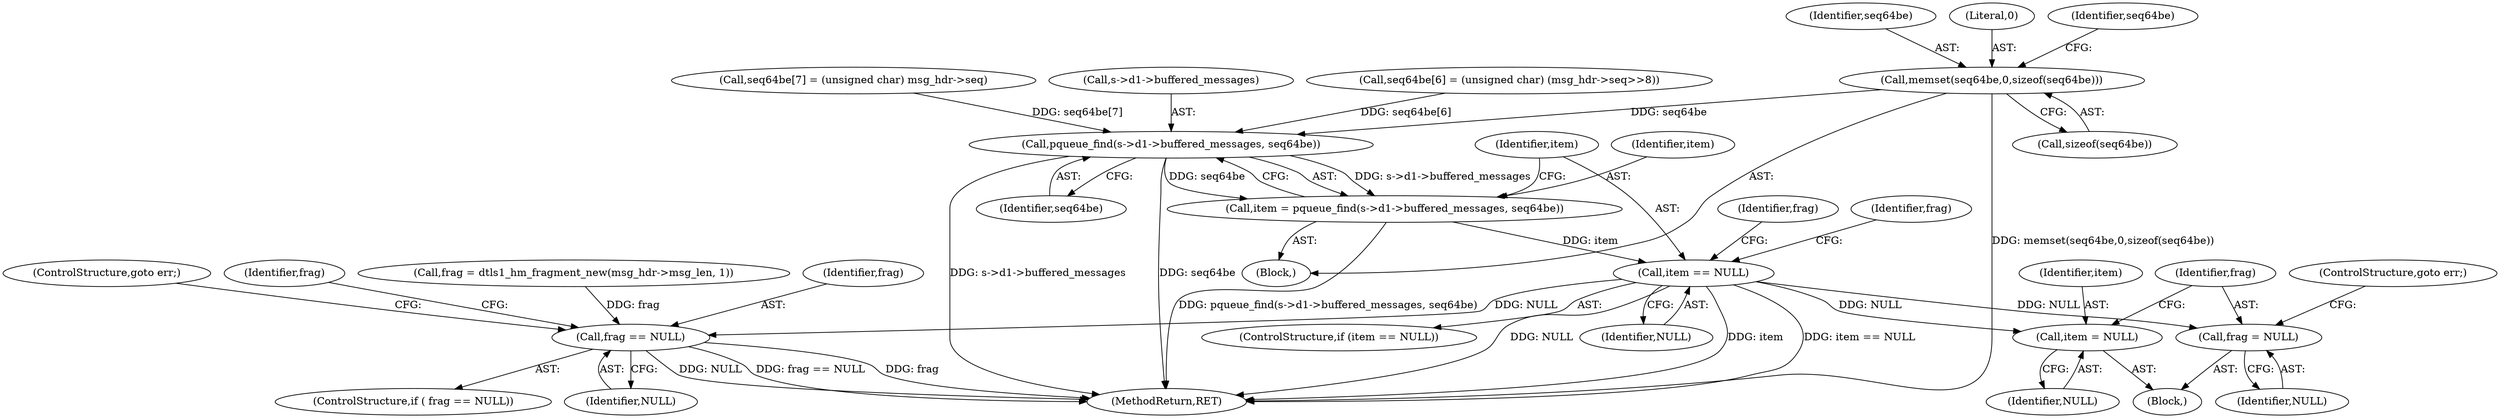 digraph "0_openssl_1632ef744872edc2aa2a53d487d3e79c965a4ad3@API" {
"1000168" [label="(Call,memset(seq64be,0,sizeof(seq64be)))"];
"1000195" [label="(Call,pqueue_find(s->d1->buffered_messages, seq64be))"];
"1000193" [label="(Call,item = pqueue_find(s->d1->buffered_messages, seq64be))"];
"1000203" [label="(Call,item == NULL)"];
"1000215" [label="(Call,frag == NULL)"];
"1000266" [label="(Call,item = NULL)"];
"1000269" [label="(Call,frag = NULL)"];
"1000208" [label="(Identifier,frag)"];
"1000201" [label="(Identifier,seq64be)"];
"1000249" [label="(Identifier,frag)"];
"1000184" [label="(Call,seq64be[7] = (unsigned char) msg_hdr->seq)"];
"1000171" [label="(Call,sizeof(seq64be))"];
"1000281" [label="(MethodReturn,RET)"];
"1000218" [label="(ControlStructure,goto err;)"];
"1000222" [label="(Identifier,frag)"];
"1000267" [label="(Identifier,item)"];
"1000207" [label="(Call,frag = dtls1_hm_fragment_new(msg_hdr->msg_len, 1))"];
"1000265" [label="(Block,)"];
"1000169" [label="(Identifier,seq64be)"];
"1000106" [label="(Block,)"];
"1000204" [label="(Identifier,item)"];
"1000216" [label="(Identifier,frag)"];
"1000205" [label="(Identifier,NULL)"];
"1000271" [label="(Identifier,NULL)"];
"1000202" [label="(ControlStructure,if (item == NULL))"];
"1000214" [label="(ControlStructure,if ( frag == NULL))"];
"1000203" [label="(Call,item == NULL)"];
"1000170" [label="(Literal,0)"];
"1000193" [label="(Call,item = pqueue_find(s->d1->buffered_messages, seq64be))"];
"1000266" [label="(Call,item = NULL)"];
"1000272" [label="(ControlStructure,goto err;)"];
"1000215" [label="(Call,frag == NULL)"];
"1000269" [label="(Call,frag = NULL)"];
"1000268" [label="(Identifier,NULL)"];
"1000196" [label="(Call,s->d1->buffered_messages)"];
"1000173" [label="(Call,seq64be[6] = (unsigned char) (msg_hdr->seq>>8))"];
"1000168" [label="(Call,memset(seq64be,0,sizeof(seq64be)))"];
"1000195" [label="(Call,pqueue_find(s->d1->buffered_messages, seq64be))"];
"1000175" [label="(Identifier,seq64be)"];
"1000194" [label="(Identifier,item)"];
"1000217" [label="(Identifier,NULL)"];
"1000270" [label="(Identifier,frag)"];
"1000168" -> "1000106"  [label="AST: "];
"1000168" -> "1000171"  [label="CFG: "];
"1000169" -> "1000168"  [label="AST: "];
"1000170" -> "1000168"  [label="AST: "];
"1000171" -> "1000168"  [label="AST: "];
"1000175" -> "1000168"  [label="CFG: "];
"1000168" -> "1000281"  [label="DDG: memset(seq64be,0,sizeof(seq64be))"];
"1000168" -> "1000195"  [label="DDG: seq64be"];
"1000195" -> "1000193"  [label="AST: "];
"1000195" -> "1000201"  [label="CFG: "];
"1000196" -> "1000195"  [label="AST: "];
"1000201" -> "1000195"  [label="AST: "];
"1000193" -> "1000195"  [label="CFG: "];
"1000195" -> "1000281"  [label="DDG: seq64be"];
"1000195" -> "1000281"  [label="DDG: s->d1->buffered_messages"];
"1000195" -> "1000193"  [label="DDG: s->d1->buffered_messages"];
"1000195" -> "1000193"  [label="DDG: seq64be"];
"1000184" -> "1000195"  [label="DDG: seq64be[7]"];
"1000173" -> "1000195"  [label="DDG: seq64be[6]"];
"1000193" -> "1000106"  [label="AST: "];
"1000194" -> "1000193"  [label="AST: "];
"1000204" -> "1000193"  [label="CFG: "];
"1000193" -> "1000281"  [label="DDG: pqueue_find(s->d1->buffered_messages, seq64be)"];
"1000193" -> "1000203"  [label="DDG: item"];
"1000203" -> "1000202"  [label="AST: "];
"1000203" -> "1000205"  [label="CFG: "];
"1000204" -> "1000203"  [label="AST: "];
"1000205" -> "1000203"  [label="AST: "];
"1000208" -> "1000203"  [label="CFG: "];
"1000249" -> "1000203"  [label="CFG: "];
"1000203" -> "1000281"  [label="DDG: item == NULL"];
"1000203" -> "1000281"  [label="DDG: NULL"];
"1000203" -> "1000281"  [label="DDG: item"];
"1000203" -> "1000215"  [label="DDG: NULL"];
"1000203" -> "1000266"  [label="DDG: NULL"];
"1000203" -> "1000269"  [label="DDG: NULL"];
"1000215" -> "1000214"  [label="AST: "];
"1000215" -> "1000217"  [label="CFG: "];
"1000216" -> "1000215"  [label="AST: "];
"1000217" -> "1000215"  [label="AST: "];
"1000218" -> "1000215"  [label="CFG: "];
"1000222" -> "1000215"  [label="CFG: "];
"1000215" -> "1000281"  [label="DDG: frag"];
"1000215" -> "1000281"  [label="DDG: NULL"];
"1000215" -> "1000281"  [label="DDG: frag == NULL"];
"1000207" -> "1000215"  [label="DDG: frag"];
"1000266" -> "1000265"  [label="AST: "];
"1000266" -> "1000268"  [label="CFG: "];
"1000267" -> "1000266"  [label="AST: "];
"1000268" -> "1000266"  [label="AST: "];
"1000270" -> "1000266"  [label="CFG: "];
"1000269" -> "1000265"  [label="AST: "];
"1000269" -> "1000271"  [label="CFG: "];
"1000270" -> "1000269"  [label="AST: "];
"1000271" -> "1000269"  [label="AST: "];
"1000272" -> "1000269"  [label="CFG: "];
}
